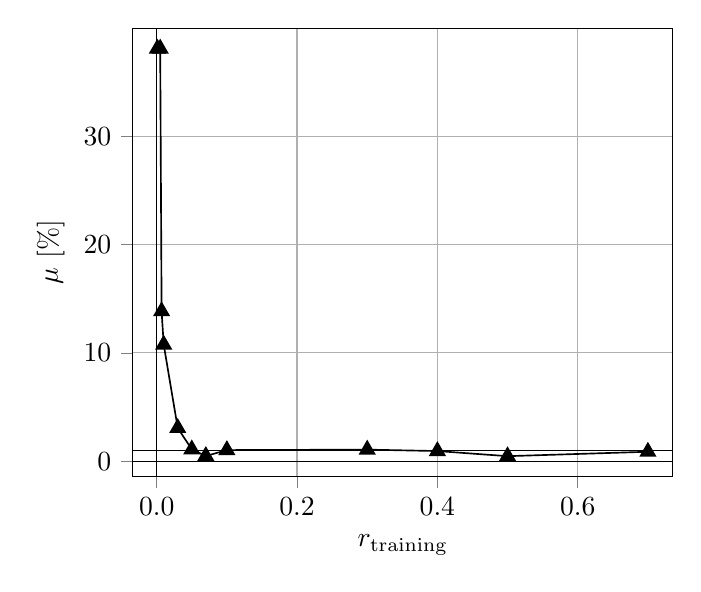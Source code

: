 % This file was created by matplotlib2tikz v0.6.18.
\begin{tikzpicture}

\begin{axis}[
tick align=outside,
tick pos=left,
x grid style={white!69.02!black},
xlabel={$r_\text{training}$},
xmajorgrids,
xmin=-0.034, xmax=0.735,
xtick={-0.2,0,0.2,0.4,0.6,0.8},
xticklabels={$-0.2$,$0.0$,$0.2$,$0.4$,$0.6$,$0.8$},
y grid style={white!69.02!black},
ylabel={$\mu$ [\%]},
ymajorgrids,
ymin=-1.42, ymax=39.976,
ytick={-10,0,10,20,30,40},
yticklabels={$-10$,$0$,$10$,$20$,$30$,$40$}
]
\addplot [semithick, black, mark=triangle*, mark size=3, mark options={solid}, forget plot]
table [row sep=\\]{%
0.001	38.094 \\
0.005	38.094 \\
0.007	13.842 \\
0.01	10.761 \\
0.03	3.063 \\
0.05	1.088 \\
0.07	0.477 \\
0.1	1.021 \\
0.3	1.065 \\
0.4	0.934 \\
0.5	0.461 \\
0.7	0.87 \\
};
\path [draw=black, fill opacity=0] (axis cs:0,-1.42)
--(axis cs:0,39.976);

\path [draw=black, fill opacity=0] (axis cs:1,-1.42)
--(axis cs:1,39.976);

\path [draw=black, fill opacity=0] (axis cs:-0.034,0)
--(axis cs:0.735,0);

\path [draw=black, fill opacity=0] (axis cs:-0.034,1)
--(axis cs:0.735,1);

\end{axis}

\end{tikzpicture}